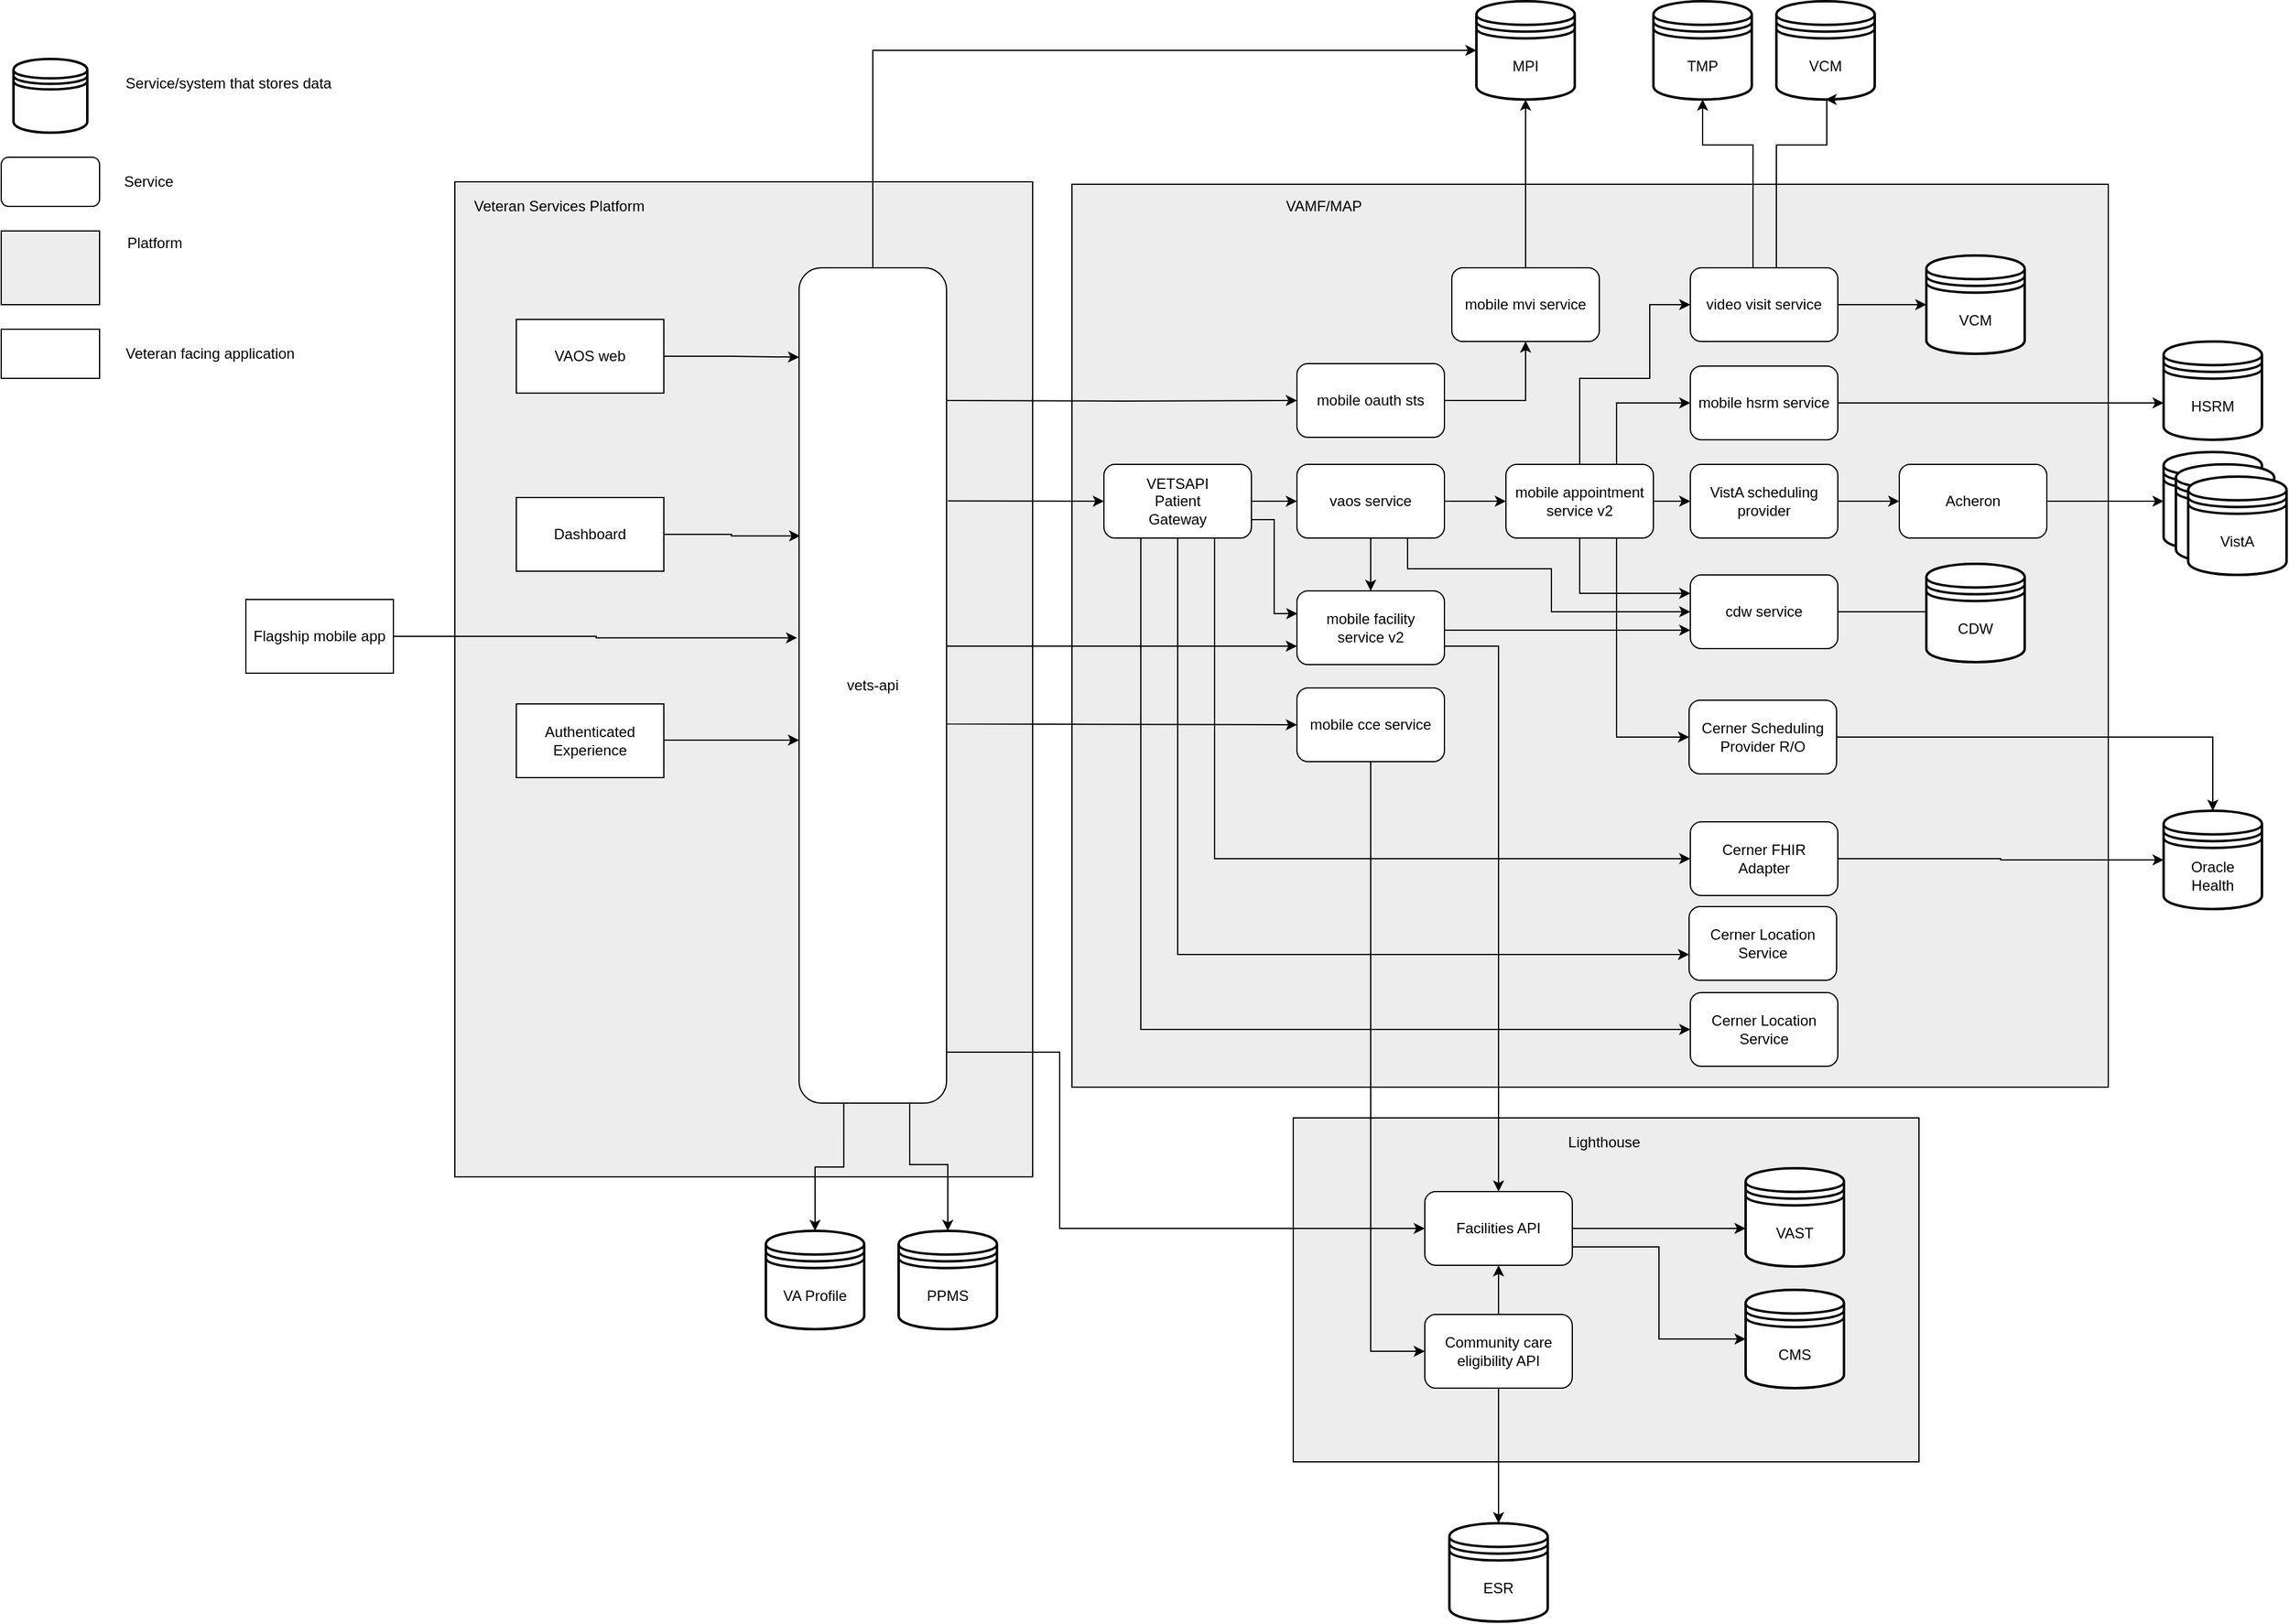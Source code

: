 <mxfile version="24.4.8" type="github">
  <diagram id="J299OrNDrJW-YTR5PU5g" name="Page-1">
    <mxGraphModel dx="3032" dy="1906" grid="1" gridSize="10" guides="1" tooltips="1" connect="1" arrows="1" fold="1" page="1" pageScale="0.5" pageWidth="850" pageHeight="1100" math="0" shadow="0">
      <root>
        <mxCell id="0" />
        <mxCell id="1" parent="0" />
        <mxCell id="KmuFEiy8gwxwUrOHWcom-100" value="" style="rounded=0;whiteSpace=wrap;html=1;fillColor=#EDEDED;" parent="1" vertex="1">
          <mxGeometry x="750" y="557" width="509" height="280" as="geometry" />
        </mxCell>
        <mxCell id="KmuFEiy8gwxwUrOHWcom-98" value="" style="rounded=0;whiteSpace=wrap;html=1;fillColor=#EDEDED;" parent="1" vertex="1">
          <mxGeometry x="570" y="-203" width="843" height="735" as="geometry" />
        </mxCell>
        <mxCell id="KmuFEiy8gwxwUrOHWcom-96" value="" style="rounded=0;whiteSpace=wrap;html=1;fillColor=#EDEDED;" parent="1" vertex="1">
          <mxGeometry x="68" y="-205" width="470" height="810" as="geometry" />
        </mxCell>
        <mxCell id="KmuFEiy8gwxwUrOHWcom-123" style="edgeStyle=orthogonalEdgeStyle;rounded=0;orthogonalLoop=1;jettySize=auto;html=1;entryX=0;entryY=0.107;entryDx=0;entryDy=0;entryPerimeter=0;" parent="1" source="KmuFEiy8gwxwUrOHWcom-1" target="KmuFEiy8gwxwUrOHWcom-4" edge="1">
          <mxGeometry relative="1" as="geometry" />
        </mxCell>
        <mxCell id="KmuFEiy8gwxwUrOHWcom-1" value="VAOS web" style="rounded=0;whiteSpace=wrap;html=1;" parent="1" vertex="1">
          <mxGeometry x="118" y="-93" width="120" height="60" as="geometry" />
        </mxCell>
        <mxCell id="KmuFEiy8gwxwUrOHWcom-121" style="edgeStyle=orthogonalEdgeStyle;rounded=0;orthogonalLoop=1;jettySize=auto;html=1;entryX=0.008;entryY=0.321;entryDx=0;entryDy=0;entryPerimeter=0;" parent="1" source="KmuFEiy8gwxwUrOHWcom-2" target="KmuFEiy8gwxwUrOHWcom-4" edge="1">
          <mxGeometry relative="1" as="geometry" />
        </mxCell>
        <mxCell id="KmuFEiy8gwxwUrOHWcom-2" value="Dashboard" style="rounded=0;whiteSpace=wrap;html=1;" parent="1" vertex="1">
          <mxGeometry x="118" y="52" width="120" height="60" as="geometry" />
        </mxCell>
        <mxCell id="KmuFEiy8gwxwUrOHWcom-89" style="edgeStyle=orthogonalEdgeStyle;rounded=0;orthogonalLoop=1;jettySize=auto;html=1;entryX=-0.013;entryY=0.443;entryDx=0;entryDy=0;entryPerimeter=0;" parent="1" source="KmuFEiy8gwxwUrOHWcom-3" target="KmuFEiy8gwxwUrOHWcom-4" edge="1">
          <mxGeometry relative="1" as="geometry">
            <mxPoint x="348" y="116" as="targetPoint" />
          </mxGeometry>
        </mxCell>
        <mxCell id="KmuFEiy8gwxwUrOHWcom-3" value="Flagship mobile app" style="rounded=0;whiteSpace=wrap;html=1;" parent="1" vertex="1">
          <mxGeometry x="-102" y="135" width="120" height="60" as="geometry" />
        </mxCell>
        <mxCell id="KmuFEiy8gwxwUrOHWcom-90" style="edgeStyle=orthogonalEdgeStyle;rounded=0;orthogonalLoop=1;jettySize=auto;html=1;entryX=0;entryY=0.75;entryDx=0;entryDy=0;exitX=0.994;exitY=0.453;exitDx=0;exitDy=0;exitPerimeter=0;" parent="1" source="KmuFEiy8gwxwUrOHWcom-4" target="KmuFEiy8gwxwUrOHWcom-22" edge="1">
          <mxGeometry relative="1" as="geometry">
            <Array as="points">
              <mxPoint x="480" y="173" />
              <mxPoint x="480" y="173" />
            </Array>
            <mxPoint x="470" y="180" as="sourcePoint" />
          </mxGeometry>
        </mxCell>
        <mxCell id="KmuFEiy8gwxwUrOHWcom-91" style="edgeStyle=orthogonalEdgeStyle;rounded=0;orthogonalLoop=1;jettySize=auto;html=1;entryX=0;entryY=0.5;entryDx=0;entryDy=0;exitX=1;exitY=0.5;exitDx=0;exitDy=0;" parent="1" source="r6deMkh1V9EVogIIxijR-24" target="KmuFEiy8gwxwUrOHWcom-60" edge="1">
          <mxGeometry relative="1" as="geometry">
            <Array as="points">
              <mxPoint x="689" y="55" />
              <mxPoint x="689" y="55" />
            </Array>
            <mxPoint x="689" y="-25" as="sourcePoint" />
          </mxGeometry>
        </mxCell>
        <mxCell id="KmuFEiy8gwxwUrOHWcom-93" style="edgeStyle=orthogonalEdgeStyle;rounded=0;orthogonalLoop=1;jettySize=auto;html=1;entryX=0;entryY=0.5;entryDx=0;entryDy=0;exitX=1;exitY=0.546;exitDx=0;exitDy=0;exitPerimeter=0;" parent="1" source="KmuFEiy8gwxwUrOHWcom-4" target="KmuFEiy8gwxwUrOHWcom-26" edge="1">
          <mxGeometry relative="1" as="geometry">
            <Array as="points">
              <mxPoint x="467" y="236" />
            </Array>
            <mxPoint x="468" y="307.0" as="sourcePoint" />
            <mxPoint x="753.0" y="301" as="targetPoint" />
          </mxGeometry>
        </mxCell>
        <mxCell id="KmuFEiy8gwxwUrOHWcom-94" style="edgeStyle=orthogonalEdgeStyle;rounded=0;orthogonalLoop=1;jettySize=auto;html=1;entryX=0;entryY=0.5;entryDx=0;entryDy=0;exitX=0.987;exitY=0.939;exitDx=0;exitDy=0;exitPerimeter=0;" parent="1" source="KmuFEiy8gwxwUrOHWcom-4" target="KmuFEiy8gwxwUrOHWcom-18" edge="1">
          <mxGeometry relative="1" as="geometry">
            <Array as="points">
              <mxPoint x="560" y="503" />
              <mxPoint x="560" y="647" />
            </Array>
          </mxGeometry>
        </mxCell>
        <mxCell id="KmuFEiy8gwxwUrOHWcom-108" style="edgeStyle=orthogonalEdgeStyle;rounded=0;orthogonalLoop=1;jettySize=auto;html=1;entryX=0;entryY=0.5;entryDx=0;entryDy=0;" parent="1" source="KmuFEiy8gwxwUrOHWcom-4" target="KmuFEiy8gwxwUrOHWcom-109" edge="1">
          <mxGeometry relative="1" as="geometry">
            <mxPoint x="608" y="-405" as="targetPoint" />
            <Array as="points">
              <mxPoint x="408" y="-312" />
            </Array>
          </mxGeometry>
        </mxCell>
        <mxCell id="KmuFEiy8gwxwUrOHWcom-116" style="edgeStyle=orthogonalEdgeStyle;rounded=0;orthogonalLoop=1;jettySize=auto;html=1;entryX=0;entryY=0.5;entryDx=0;entryDy=0;" parent="1" target="KmuFEiy8gwxwUrOHWcom-115" edge="1">
          <mxGeometry relative="1" as="geometry">
            <Array as="points" />
            <mxPoint x="468" y="-27.0" as="sourcePoint" />
            <mxPoint x="753" y="-29" as="targetPoint" />
          </mxGeometry>
        </mxCell>
        <mxCell id="KmuFEiy8gwxwUrOHWcom-119" style="edgeStyle=orthogonalEdgeStyle;rounded=0;orthogonalLoop=1;jettySize=auto;html=1;entryX=0.5;entryY=0;entryDx=0;entryDy=0;exitX=0.303;exitY=1;exitDx=0;exitDy=0;exitPerimeter=0;" parent="1" source="KmuFEiy8gwxwUrOHWcom-4" target="KmuFEiy8gwxwUrOHWcom-38" edge="1">
          <mxGeometry relative="1" as="geometry" />
        </mxCell>
        <mxCell id="KmuFEiy8gwxwUrOHWcom-120" style="edgeStyle=orthogonalEdgeStyle;rounded=0;orthogonalLoop=1;jettySize=auto;html=1;entryX=0.5;entryY=0;entryDx=0;entryDy=0;exitX=0.75;exitY=1;exitDx=0;exitDy=0;" parent="1" source="KmuFEiy8gwxwUrOHWcom-4" target="KmuFEiy8gwxwUrOHWcom-13" edge="1">
          <mxGeometry relative="1" as="geometry">
            <Array as="points">
              <mxPoint x="438" y="595" />
              <mxPoint x="469" y="595" />
            </Array>
          </mxGeometry>
        </mxCell>
        <mxCell id="KmuFEiy8gwxwUrOHWcom-4" value="vets-api" style="rounded=1;whiteSpace=wrap;html=1;" parent="1" vertex="1">
          <mxGeometry x="348" y="-135" width="120" height="680" as="geometry" />
        </mxCell>
        <mxCell id="KmuFEiy8gwxwUrOHWcom-13" value="PPMS" style="strokeWidth=2;html=1;shape=datastore;whiteSpace=wrap;" parent="1" vertex="1">
          <mxGeometry x="429" y="649" width="80" height="80" as="geometry" />
        </mxCell>
        <mxCell id="r6deMkh1V9EVogIIxijR-12" style="edgeStyle=orthogonalEdgeStyle;rounded=0;orthogonalLoop=1;jettySize=auto;html=1;exitX=1;exitY=0.75;exitDx=0;exitDy=0;entryX=0;entryY=0.5;entryDx=0;entryDy=0;" edge="1" parent="1" source="KmuFEiy8gwxwUrOHWcom-18" target="r6deMkh1V9EVogIIxijR-4">
          <mxGeometry relative="1" as="geometry" />
        </mxCell>
        <mxCell id="KmuFEiy8gwxwUrOHWcom-18" value="Facilities API" style="rounded=1;whiteSpace=wrap;html=1;" parent="1" vertex="1">
          <mxGeometry x="857" y="617" width="120" height="60" as="geometry" />
        </mxCell>
        <mxCell id="KmuFEiy8gwxwUrOHWcom-102" style="edgeStyle=orthogonalEdgeStyle;rounded=0;orthogonalLoop=1;jettySize=auto;html=1;entryX=0.5;entryY=1;entryDx=0;entryDy=0;" parent="1" source="KmuFEiy8gwxwUrOHWcom-19" target="KmuFEiy8gwxwUrOHWcom-18" edge="1">
          <mxGeometry relative="1" as="geometry" />
        </mxCell>
        <mxCell id="KmuFEiy8gwxwUrOHWcom-118" style="edgeStyle=orthogonalEdgeStyle;rounded=0;orthogonalLoop=1;jettySize=auto;html=1;entryX=0.5;entryY=0;entryDx=0;entryDy=0;exitX=0.5;exitY=1;exitDx=0;exitDy=0;" parent="1" source="KmuFEiy8gwxwUrOHWcom-19" target="KmuFEiy8gwxwUrOHWcom-40" edge="1">
          <mxGeometry relative="1" as="geometry">
            <Array as="points">
              <mxPoint x="917" y="877" />
              <mxPoint x="917" y="877" />
            </Array>
          </mxGeometry>
        </mxCell>
        <mxCell id="KmuFEiy8gwxwUrOHWcom-19" value="Community care eligibility API" style="rounded=1;whiteSpace=wrap;html=1;" parent="1" vertex="1">
          <mxGeometry x="857" y="717" width="120" height="60" as="geometry" />
        </mxCell>
        <mxCell id="KmuFEiy8gwxwUrOHWcom-144" style="edgeStyle=orthogonalEdgeStyle;rounded=0;orthogonalLoop=1;jettySize=auto;html=1;entryX=0;entryY=0.75;entryDx=0;entryDy=0;exitX=1;exitY=0.5;exitDx=0;exitDy=0;" parent="1" source="KmuFEiy8gwxwUrOHWcom-22" target="KmuFEiy8gwxwUrOHWcom-24" edge="1">
          <mxGeometry relative="1" as="geometry">
            <Array as="points">
              <mxPoint x="873" y="160" />
              <mxPoint x="1073" y="160" />
            </Array>
            <mxPoint x="1060" y="170" as="targetPoint" />
          </mxGeometry>
        </mxCell>
        <mxCell id="KmuFEiy8gwxwUrOHWcom-22" value="mobile facility&lt;div&gt;service v2&lt;/div&gt;" style="rounded=1;whiteSpace=wrap;html=1;" parent="1" vertex="1">
          <mxGeometry x="753" y="128" width="120" height="60" as="geometry" />
        </mxCell>
        <mxCell id="KmuFEiy8gwxwUrOHWcom-85" style="edgeStyle=orthogonalEdgeStyle;rounded=0;orthogonalLoop=1;jettySize=auto;html=1;entryX=0;entryY=0.5;entryDx=0;entryDy=0;exitX=1;exitY=0.5;exitDx=0;exitDy=0;" parent="1" source="KmuFEiy8gwxwUrOHWcom-24" target="KmuFEiy8gwxwUrOHWcom-25" edge="1">
          <mxGeometry relative="1" as="geometry">
            <Array as="points">
              <mxPoint x="1313" y="145" />
            </Array>
          </mxGeometry>
        </mxCell>
        <mxCell id="KmuFEiy8gwxwUrOHWcom-24" value="cdw service" style="rounded=1;whiteSpace=wrap;html=1;" parent="1" vertex="1">
          <mxGeometry x="1073" y="115" width="120" height="60" as="geometry" />
        </mxCell>
        <mxCell id="KmuFEiy8gwxwUrOHWcom-25" value="CDW" style="strokeWidth=2;html=1;shape=datastore;whiteSpace=wrap;" parent="1" vertex="1">
          <mxGeometry x="1265" y="106" width="80" height="80" as="geometry" />
        </mxCell>
        <mxCell id="KmuFEiy8gwxwUrOHWcom-71" style="edgeStyle=orthogonalEdgeStyle;rounded=0;orthogonalLoop=1;jettySize=auto;html=1;entryX=0;entryY=0.5;entryDx=0;entryDy=0;exitX=0.5;exitY=1;exitDx=0;exitDy=0;" parent="1" source="KmuFEiy8gwxwUrOHWcom-26" target="KmuFEiy8gwxwUrOHWcom-19" edge="1">
          <mxGeometry relative="1" as="geometry">
            <Array as="points">
              <mxPoint x="813" y="747" />
            </Array>
            <mxPoint x="759" y="325" as="sourcePoint" />
          </mxGeometry>
        </mxCell>
        <mxCell id="KmuFEiy8gwxwUrOHWcom-26" value="mobile cce service" style="rounded=1;whiteSpace=wrap;html=1;" parent="1" vertex="1">
          <mxGeometry x="753" y="207" width="120" height="60" as="geometry" />
        </mxCell>
        <mxCell id="KmuFEiy8gwxwUrOHWcom-148" style="edgeStyle=orthogonalEdgeStyle;rounded=0;orthogonalLoop=1;jettySize=auto;html=1;entryX=0;entryY=0.25;entryDx=0;entryDy=0;exitX=0.5;exitY=1;exitDx=0;exitDy=0;" parent="1" source="KmuFEiy8gwxwUrOHWcom-29" target="KmuFEiy8gwxwUrOHWcom-24" edge="1">
          <mxGeometry relative="1" as="geometry">
            <Array as="points">
              <mxPoint x="983" y="130" />
            </Array>
            <mxPoint x="993" y="91" as="sourcePoint" />
            <mxPoint x="1073" y="149" as="targetPoint" />
          </mxGeometry>
        </mxCell>
        <mxCell id="KmuFEiy8gwxwUrOHWcom-150" style="edgeStyle=orthogonalEdgeStyle;rounded=0;orthogonalLoop=1;jettySize=auto;html=1;entryX=0;entryY=0.5;entryDx=0;entryDy=0;exitX=0.5;exitY=0;exitDx=0;exitDy=0;" parent="1" source="KmuFEiy8gwxwUrOHWcom-29" target="KmuFEiy8gwxwUrOHWcom-34" edge="1">
          <mxGeometry relative="1" as="geometry">
            <Array as="points">
              <mxPoint x="983" y="-45" />
              <mxPoint x="1040" y="-45" />
              <mxPoint x="1040" y="-105" />
            </Array>
          </mxGeometry>
        </mxCell>
        <mxCell id="KmuFEiy8gwxwUrOHWcom-152" style="edgeStyle=orthogonalEdgeStyle;rounded=0;orthogonalLoop=1;jettySize=auto;html=1;exitX=0.75;exitY=0;exitDx=0;exitDy=0;entryX=0;entryY=0.5;entryDx=0;entryDy=0;" parent="1" source="KmuFEiy8gwxwUrOHWcom-29" target="KmuFEiy8gwxwUrOHWcom-136" edge="1">
          <mxGeometry relative="1" as="geometry" />
        </mxCell>
        <mxCell id="KmuFEiy8gwxwUrOHWcom-153" style="edgeStyle=orthogonalEdgeStyle;rounded=0;orthogonalLoop=1;jettySize=auto;html=1;exitX=1;exitY=0.5;exitDx=0;exitDy=0;entryX=0;entryY=0.5;entryDx=0;entryDy=0;" parent="1" source="KmuFEiy8gwxwUrOHWcom-29" target="KmuFEiy8gwxwUrOHWcom-35" edge="1">
          <mxGeometry relative="1" as="geometry" />
        </mxCell>
        <mxCell id="r6deMkh1V9EVogIIxijR-19" style="edgeStyle=orthogonalEdgeStyle;rounded=0;orthogonalLoop=1;jettySize=auto;html=1;exitX=0.75;exitY=1;exitDx=0;exitDy=0;entryX=0;entryY=0.5;entryDx=0;entryDy=0;" edge="1" parent="1" source="KmuFEiy8gwxwUrOHWcom-29" target="r6deMkh1V9EVogIIxijR-17">
          <mxGeometry relative="1" as="geometry" />
        </mxCell>
        <mxCell id="KmuFEiy8gwxwUrOHWcom-29" value="mobile appointment service v2" style="rounded=1;whiteSpace=wrap;html=1;" parent="1" vertex="1">
          <mxGeometry x="923" y="25" width="120" height="60" as="geometry" />
        </mxCell>
        <mxCell id="KmuFEiy8gwxwUrOHWcom-32" value="VistA" style="strokeWidth=2;html=1;shape=datastore;whiteSpace=wrap;" parent="1" vertex="1">
          <mxGeometry x="1458" y="15" width="80" height="80" as="geometry" />
        </mxCell>
        <mxCell id="KmuFEiy8gwxwUrOHWcom-33" value="TMP" style="strokeWidth=2;html=1;shape=datastore;whiteSpace=wrap;" parent="1" vertex="1">
          <mxGeometry x="1043" y="-352" width="80" height="80" as="geometry" />
        </mxCell>
        <mxCell id="KmuFEiy8gwxwUrOHWcom-77" style="edgeStyle=orthogonalEdgeStyle;rounded=0;orthogonalLoop=1;jettySize=auto;html=1;entryX=0;entryY=0.5;entryDx=0;entryDy=0;" parent="1" source="KmuFEiy8gwxwUrOHWcom-34" target="KmuFEiy8gwxwUrOHWcom-37" edge="1">
          <mxGeometry relative="1" as="geometry" />
        </mxCell>
        <mxCell id="KmuFEiy8gwxwUrOHWcom-103" style="edgeStyle=orthogonalEdgeStyle;rounded=0;orthogonalLoop=1;jettySize=auto;html=1;entryX=0.5;entryY=1;entryDx=0;entryDy=0;exitX=0.425;exitY=0;exitDx=0;exitDy=0;exitPerimeter=0;" parent="1" source="KmuFEiy8gwxwUrOHWcom-34" target="KmuFEiy8gwxwUrOHWcom-33" edge="1">
          <mxGeometry relative="1" as="geometry">
            <Array as="points">
              <mxPoint x="1124" y="-235" />
              <mxPoint x="1083" y="-235" />
            </Array>
          </mxGeometry>
        </mxCell>
        <mxCell id="KmuFEiy8gwxwUrOHWcom-34" value="video visit service" style="rounded=1;whiteSpace=wrap;html=1;" parent="1" vertex="1">
          <mxGeometry x="1073" y="-135" width="120" height="60" as="geometry" />
        </mxCell>
        <mxCell id="KmuFEiy8gwxwUrOHWcom-74" style="edgeStyle=orthogonalEdgeStyle;rounded=0;orthogonalLoop=1;jettySize=auto;html=1;entryX=0;entryY=0.5;entryDx=0;entryDy=0;" parent="1" source="KmuFEiy8gwxwUrOHWcom-35" target="KmuFEiy8gwxwUrOHWcom-36" edge="1">
          <mxGeometry relative="1" as="geometry" />
        </mxCell>
        <mxCell id="KmuFEiy8gwxwUrOHWcom-35" value="VistA scheduling provider" style="rounded=1;whiteSpace=wrap;html=1;" parent="1" vertex="1">
          <mxGeometry x="1073" y="25" width="120" height="60" as="geometry" />
        </mxCell>
        <mxCell id="KmuFEiy8gwxwUrOHWcom-64" style="edgeStyle=orthogonalEdgeStyle;rounded=0;orthogonalLoop=1;jettySize=auto;html=1;entryX=0;entryY=0.5;entryDx=0;entryDy=0;" parent="1" source="KmuFEiy8gwxwUrOHWcom-36" target="KmuFEiy8gwxwUrOHWcom-32" edge="1">
          <mxGeometry relative="1" as="geometry" />
        </mxCell>
        <mxCell id="KmuFEiy8gwxwUrOHWcom-36" value="Acheron" style="rounded=1;whiteSpace=wrap;html=1;" parent="1" vertex="1">
          <mxGeometry x="1243" y="25" width="120" height="60" as="geometry" />
        </mxCell>
        <mxCell id="KmuFEiy8gwxwUrOHWcom-37" value="VCM" style="strokeWidth=2;html=1;shape=datastore;whiteSpace=wrap;" parent="1" vertex="1">
          <mxGeometry x="1265" y="-145" width="80" height="80" as="geometry" />
        </mxCell>
        <mxCell id="KmuFEiy8gwxwUrOHWcom-38" value="VA Profile" style="strokeWidth=2;html=1;shape=datastore;whiteSpace=wrap;" parent="1" vertex="1">
          <mxGeometry x="321" y="649" width="80" height="80" as="geometry" />
        </mxCell>
        <mxCell id="KmuFEiy8gwxwUrOHWcom-40" value="ESR" style="strokeWidth=2;html=1;shape=datastore;whiteSpace=wrap;" parent="1" vertex="1">
          <mxGeometry x="877" y="887" width="80" height="80" as="geometry" />
        </mxCell>
        <mxCell id="KmuFEiy8gwxwUrOHWcom-57" value="VistA" style="strokeWidth=2;html=1;shape=datastore;whiteSpace=wrap;" parent="1" vertex="1">
          <mxGeometry x="1468" y="25" width="80" height="80" as="geometry" />
        </mxCell>
        <mxCell id="KmuFEiy8gwxwUrOHWcom-58" value="VistA" style="strokeWidth=2;html=1;shape=datastore;whiteSpace=wrap;" parent="1" vertex="1">
          <mxGeometry x="1478" y="35" width="80" height="80" as="geometry" />
        </mxCell>
        <mxCell id="KmuFEiy8gwxwUrOHWcom-68" style="edgeStyle=orthogonalEdgeStyle;rounded=0;orthogonalLoop=1;jettySize=auto;html=1;entryX=0.5;entryY=0;entryDx=0;entryDy=0;" parent="1" source="KmuFEiy8gwxwUrOHWcom-60" target="KmuFEiy8gwxwUrOHWcom-22" edge="1">
          <mxGeometry relative="1" as="geometry" />
        </mxCell>
        <mxCell id="KmuFEiy8gwxwUrOHWcom-135" style="edgeStyle=orthogonalEdgeStyle;rounded=0;orthogonalLoop=1;jettySize=auto;html=1;exitX=1;exitY=0.5;exitDx=0;exitDy=0;" parent="1" source="KmuFEiy8gwxwUrOHWcom-60" target="KmuFEiy8gwxwUrOHWcom-29" edge="1">
          <mxGeometry relative="1" as="geometry" />
        </mxCell>
        <mxCell id="KmuFEiy8gwxwUrOHWcom-154" style="edgeStyle=orthogonalEdgeStyle;rounded=0;orthogonalLoop=1;jettySize=auto;html=1;exitX=0.75;exitY=1;exitDx=0;exitDy=0;entryX=0;entryY=0.5;entryDx=0;entryDy=0;" parent="1" source="KmuFEiy8gwxwUrOHWcom-60" target="KmuFEiy8gwxwUrOHWcom-24" edge="1">
          <mxGeometry relative="1" as="geometry">
            <Array as="points">
              <mxPoint x="843" y="110" />
              <mxPoint x="960" y="110" />
              <mxPoint x="960" y="145" />
            </Array>
          </mxGeometry>
        </mxCell>
        <mxCell id="KmuFEiy8gwxwUrOHWcom-60" value="vaos service" style="rounded=1;whiteSpace=wrap;html=1;" parent="1" vertex="1">
          <mxGeometry x="753" y="25" width="120" height="60" as="geometry" />
        </mxCell>
        <mxCell id="KmuFEiy8gwxwUrOHWcom-97" value="Veteran Services Platform" style="text;html=1;strokeColor=none;fillColor=none;align=center;verticalAlign=middle;whiteSpace=wrap;rounded=0;" parent="1" vertex="1">
          <mxGeometry x="78" y="-195" width="150" height="20" as="geometry" />
        </mxCell>
        <mxCell id="KmuFEiy8gwxwUrOHWcom-99" value="VAMF/MAP" style="text;html=1;strokeColor=none;fillColor=none;align=center;verticalAlign=middle;whiteSpace=wrap;rounded=0;" parent="1" vertex="1">
          <mxGeometry x="721" y="-195" width="108" height="20" as="geometry" />
        </mxCell>
        <mxCell id="KmuFEiy8gwxwUrOHWcom-101" value="Lighthouse" style="text;html=1;strokeColor=none;fillColor=none;align=center;verticalAlign=middle;whiteSpace=wrap;rounded=0;" parent="1" vertex="1">
          <mxGeometry x="928" y="567" width="150" height="20" as="geometry" />
        </mxCell>
        <mxCell id="KmuFEiy8gwxwUrOHWcom-110" style="edgeStyle=orthogonalEdgeStyle;rounded=0;orthogonalLoop=1;jettySize=auto;html=1;entryX=0.5;entryY=1;entryDx=0;entryDy=0;" parent="1" source="KmuFEiy8gwxwUrOHWcom-107" target="KmuFEiy8gwxwUrOHWcom-109" edge="1">
          <mxGeometry relative="1" as="geometry" />
        </mxCell>
        <mxCell id="KmuFEiy8gwxwUrOHWcom-107" value="mobile mvi service" style="rounded=1;whiteSpace=wrap;html=1;" parent="1" vertex="1">
          <mxGeometry x="879" y="-135" width="120" height="60" as="geometry" />
        </mxCell>
        <mxCell id="KmuFEiy8gwxwUrOHWcom-109" value="MPI" style="strokeWidth=2;html=1;shape=datastore;whiteSpace=wrap;" parent="1" vertex="1">
          <mxGeometry x="899" y="-352" width="80" height="80" as="geometry" />
        </mxCell>
        <mxCell id="KmuFEiy8gwxwUrOHWcom-147" style="edgeStyle=orthogonalEdgeStyle;rounded=0;orthogonalLoop=1;jettySize=auto;html=1;entryX=0.5;entryY=1;entryDx=0;entryDy=0;" parent="1" source="KmuFEiy8gwxwUrOHWcom-115" target="KmuFEiy8gwxwUrOHWcom-107" edge="1">
          <mxGeometry relative="1" as="geometry" />
        </mxCell>
        <mxCell id="KmuFEiy8gwxwUrOHWcom-115" value="mobile oauth sts" style="rounded=1;whiteSpace=wrap;html=1;" parent="1" vertex="1">
          <mxGeometry x="753" y="-57" width="120" height="60" as="geometry" />
        </mxCell>
        <mxCell id="KmuFEiy8gwxwUrOHWcom-125" value="" style="strokeWidth=2;html=1;shape=datastore;whiteSpace=wrap;" parent="1" vertex="1">
          <mxGeometry x="-291" y="-305" width="60" height="60" as="geometry" />
        </mxCell>
        <mxCell id="KmuFEiy8gwxwUrOHWcom-126" value="Service/system that stores data" style="text;html=1;strokeColor=none;fillColor=none;align=center;verticalAlign=middle;whiteSpace=wrap;rounded=0;" parent="1" vertex="1">
          <mxGeometry x="-211" y="-295" width="190" height="20" as="geometry" />
        </mxCell>
        <mxCell id="KmuFEiy8gwxwUrOHWcom-127" value="" style="rounded=1;whiteSpace=wrap;html=1;" parent="1" vertex="1">
          <mxGeometry x="-301" y="-225" width="80" height="40" as="geometry" />
        </mxCell>
        <mxCell id="KmuFEiy8gwxwUrOHWcom-128" value="Service" style="text;html=1;strokeColor=none;fillColor=none;align=center;verticalAlign=middle;whiteSpace=wrap;rounded=0;" parent="1" vertex="1">
          <mxGeometry x="-211" y="-215" width="60" height="20" as="geometry" />
        </mxCell>
        <mxCell id="KmuFEiy8gwxwUrOHWcom-129" value="" style="rounded=0;whiteSpace=wrap;html=1;fillColor=#EDEDED;" parent="1" vertex="1">
          <mxGeometry x="-301" y="-165" width="80" height="60" as="geometry" />
        </mxCell>
        <mxCell id="KmuFEiy8gwxwUrOHWcom-130" value="Platform" style="text;html=1;strokeColor=none;fillColor=none;align=center;verticalAlign=middle;whiteSpace=wrap;rounded=0;" parent="1" vertex="1">
          <mxGeometry x="-201" y="-165" width="50" height="20" as="geometry" />
        </mxCell>
        <mxCell id="KmuFEiy8gwxwUrOHWcom-131" value="" style="rounded=0;whiteSpace=wrap;html=1;" parent="1" vertex="1">
          <mxGeometry x="-301" y="-85" width="80" height="40" as="geometry" />
        </mxCell>
        <mxCell id="KmuFEiy8gwxwUrOHWcom-132" value="Veteran facing application" style="text;html=1;strokeColor=none;fillColor=none;align=center;verticalAlign=middle;whiteSpace=wrap;rounded=0;" parent="1" vertex="1">
          <mxGeometry x="-211" y="-75" width="160" height="20" as="geometry" />
        </mxCell>
        <mxCell id="KmuFEiy8gwxwUrOHWcom-140" style="edgeStyle=orthogonalEdgeStyle;rounded=0;orthogonalLoop=1;jettySize=auto;html=1;entryX=0;entryY=0.625;entryDx=0;entryDy=0;entryPerimeter=0;" parent="1" source="KmuFEiy8gwxwUrOHWcom-136" target="KmuFEiy8gwxwUrOHWcom-137" edge="1">
          <mxGeometry relative="1" as="geometry" />
        </mxCell>
        <mxCell id="KmuFEiy8gwxwUrOHWcom-136" value="mobile hsrm service" style="rounded=1;whiteSpace=wrap;html=1;" parent="1" vertex="1">
          <mxGeometry x="1073" y="-55" width="120" height="60" as="geometry" />
        </mxCell>
        <mxCell id="KmuFEiy8gwxwUrOHWcom-137" value="HSRM" style="strokeWidth=2;html=1;shape=datastore;whiteSpace=wrap;" parent="1" vertex="1">
          <mxGeometry x="1458" y="-75" width="80" height="80" as="geometry" />
        </mxCell>
        <mxCell id="r6deMkh1V9EVogIIxijR-1" value="Authenticated Experience" style="rounded=0;whiteSpace=wrap;html=1;" vertex="1" parent="1">
          <mxGeometry x="118" y="220" width="120" height="60" as="geometry" />
        </mxCell>
        <mxCell id="r6deMkh1V9EVogIIxijR-2" style="edgeStyle=orthogonalEdgeStyle;rounded=0;orthogonalLoop=1;jettySize=auto;html=1;entryX=0;entryY=0.107;entryDx=0;entryDy=0;entryPerimeter=0;" edge="1" parent="1">
          <mxGeometry relative="1" as="geometry">
            <mxPoint x="238" y="249.5" as="sourcePoint" />
            <mxPoint x="348" y="249.5" as="targetPoint" />
          </mxGeometry>
        </mxCell>
        <mxCell id="r6deMkh1V9EVogIIxijR-3" value="VAST" style="strokeWidth=2;html=1;shape=datastore;whiteSpace=wrap;" vertex="1" parent="1">
          <mxGeometry x="1118" y="598" width="80" height="80" as="geometry" />
        </mxCell>
        <mxCell id="r6deMkh1V9EVogIIxijR-4" value="CMS" style="strokeWidth=2;html=1;shape=datastore;whiteSpace=wrap;" vertex="1" parent="1">
          <mxGeometry x="1118" y="697" width="80" height="80" as="geometry" />
        </mxCell>
        <mxCell id="r6deMkh1V9EVogIIxijR-10" style="edgeStyle=orthogonalEdgeStyle;rounded=0;orthogonalLoop=1;jettySize=auto;html=1;exitX=1;exitY=0.5;exitDx=0;exitDy=0;entryX=0;entryY=0.613;entryDx=0;entryDy=0;entryPerimeter=0;" edge="1" parent="1" source="KmuFEiy8gwxwUrOHWcom-18" target="r6deMkh1V9EVogIIxijR-3">
          <mxGeometry relative="1" as="geometry">
            <Array as="points">
              <mxPoint x="988" y="647" />
              <mxPoint x="988" y="647" />
            </Array>
          </mxGeometry>
        </mxCell>
        <mxCell id="r6deMkh1V9EVogIIxijR-16" value="Oracle&lt;div&gt;Health&lt;/div&gt;" style="strokeWidth=2;html=1;shape=datastore;whiteSpace=wrap;" vertex="1" parent="1">
          <mxGeometry x="1458" y="307" width="80" height="80" as="geometry" />
        </mxCell>
        <mxCell id="r6deMkh1V9EVogIIxijR-21" style="edgeStyle=orthogonalEdgeStyle;rounded=0;orthogonalLoop=1;jettySize=auto;html=1;exitX=1;exitY=0.5;exitDx=0;exitDy=0;entryX=0.5;entryY=0;entryDx=0;entryDy=0;" edge="1" parent="1" source="r6deMkh1V9EVogIIxijR-17" target="r6deMkh1V9EVogIIxijR-16">
          <mxGeometry relative="1" as="geometry" />
        </mxCell>
        <mxCell id="r6deMkh1V9EVogIIxijR-17" value="Cerner Scheduling Provider R/O" style="rounded=1;whiteSpace=wrap;html=1;" vertex="1" parent="1">
          <mxGeometry x="1072" y="217" width="120" height="60" as="geometry" />
        </mxCell>
        <mxCell id="r6deMkh1V9EVogIIxijR-22" value="VCM" style="strokeWidth=2;html=1;shape=datastore;whiteSpace=wrap;" vertex="1" parent="1">
          <mxGeometry x="1143" y="-352" width="80" height="80" as="geometry" />
        </mxCell>
        <mxCell id="r6deMkh1V9EVogIIxijR-23" style="edgeStyle=orthogonalEdgeStyle;rounded=0;orthogonalLoop=1;jettySize=auto;html=1;entryX=0.5;entryY=1;entryDx=0;entryDy=0;" edge="1" parent="1" target="r6deMkh1V9EVogIIxijR-22">
          <mxGeometry relative="1" as="geometry">
            <Array as="points">
              <mxPoint x="1143" y="-135" />
              <mxPoint x="1143" y="-235" />
              <mxPoint x="1184" y="-235" />
              <mxPoint x="1184" y="-272" />
            </Array>
            <mxPoint x="1143" y="-135" as="sourcePoint" />
            <mxPoint x="1093" y="-262" as="targetPoint" />
          </mxGeometry>
        </mxCell>
        <mxCell id="r6deMkh1V9EVogIIxijR-24" value="VETSAPI&lt;div&gt;Patient&lt;/div&gt;&lt;div&gt;Gateway&lt;/div&gt;" style="rounded=1;whiteSpace=wrap;html=1;" vertex="1" parent="1">
          <mxGeometry x="596" y="25" width="120" height="60" as="geometry" />
        </mxCell>
        <mxCell id="r6deMkh1V9EVogIIxijR-25" value="" style="endArrow=classic;html=1;rounded=0;exitX=1.008;exitY=0.279;exitDx=0;exitDy=0;exitPerimeter=0;entryX=0;entryY=0.5;entryDx=0;entryDy=0;" edge="1" parent="1" source="KmuFEiy8gwxwUrOHWcom-4" target="r6deMkh1V9EVogIIxijR-24">
          <mxGeometry width="50" height="50" relative="1" as="geometry">
            <mxPoint x="929" y="225" as="sourcePoint" />
            <mxPoint x="979" y="175" as="targetPoint" />
          </mxGeometry>
        </mxCell>
        <mxCell id="r6deMkh1V9EVogIIxijR-27" value="Cerner FHIR&lt;div&gt;Adapter&lt;/div&gt;" style="rounded=1;whiteSpace=wrap;html=1;" vertex="1" parent="1">
          <mxGeometry x="1073" y="316" width="120" height="60" as="geometry" />
        </mxCell>
        <mxCell id="r6deMkh1V9EVogIIxijR-29" value="" style="endArrow=classic;html=1;rounded=0;exitX=0.75;exitY=1;exitDx=0;exitDy=0;entryX=0;entryY=0.5;entryDx=0;entryDy=0;edgeStyle=orthogonalEdgeStyle;" edge="1" parent="1" source="r6deMkh1V9EVogIIxijR-24" target="r6deMkh1V9EVogIIxijR-27">
          <mxGeometry width="50" height="50" relative="1" as="geometry">
            <mxPoint x="883.0" y="432" as="sourcePoint" />
            <mxPoint x="979" y="175" as="targetPoint" />
          </mxGeometry>
        </mxCell>
        <mxCell id="r6deMkh1V9EVogIIxijR-30" value="" style="endArrow=classic;html=1;rounded=0;exitX=1;exitY=0.5;exitDx=0;exitDy=0;entryX=0;entryY=0.5;entryDx=0;entryDy=0;edgeStyle=orthogonalEdgeStyle;" edge="1" parent="1" source="r6deMkh1V9EVogIIxijR-27" target="r6deMkh1V9EVogIIxijR-16">
          <mxGeometry width="50" height="50" relative="1" as="geometry">
            <mxPoint x="893" y="442" as="sourcePoint" />
            <mxPoint x="1083" y="442" as="targetPoint" />
          </mxGeometry>
        </mxCell>
        <mxCell id="r6deMkh1V9EVogIIxijR-32" value="" style="endArrow=classic;html=1;rounded=0;entryX=0.5;entryY=0;entryDx=0;entryDy=0;exitX=1;exitY=0.75;exitDx=0;exitDy=0;edgeStyle=orthogonalEdgeStyle;" edge="1" parent="1" source="KmuFEiy8gwxwUrOHWcom-22" target="KmuFEiy8gwxwUrOHWcom-18">
          <mxGeometry width="50" height="50" relative="1" as="geometry">
            <mxPoint x="780" y="420" as="sourcePoint" />
            <mxPoint x="830" y="370" as="targetPoint" />
          </mxGeometry>
        </mxCell>
        <mxCell id="r6deMkh1V9EVogIIxijR-33" value="Cerner Location Service" style="rounded=1;whiteSpace=wrap;html=1;" vertex="1" parent="1">
          <mxGeometry x="1072" y="385" width="120" height="60" as="geometry" />
        </mxCell>
        <mxCell id="r6deMkh1V9EVogIIxijR-34" value="" style="endArrow=classic;html=1;rounded=0;exitX=1;exitY=0.75;exitDx=0;exitDy=0;entryX=0.003;entryY=0.309;entryDx=0;entryDy=0;entryPerimeter=0;edgeStyle=orthogonalEdgeStyle;" edge="1" parent="1" source="r6deMkh1V9EVogIIxijR-24" target="KmuFEiy8gwxwUrOHWcom-22">
          <mxGeometry width="50" height="50" relative="1" as="geometry">
            <mxPoint x="810" y="400" as="sourcePoint" />
            <mxPoint x="860" y="350" as="targetPoint" />
          </mxGeometry>
        </mxCell>
        <mxCell id="r6deMkh1V9EVogIIxijR-35" value="Cerner Location Service" style="rounded=1;whiteSpace=wrap;html=1;" vertex="1" parent="1">
          <mxGeometry x="1073" y="455" width="120" height="60" as="geometry" />
        </mxCell>
        <mxCell id="r6deMkh1V9EVogIIxijR-36" value="" style="endArrow=classic;html=1;rounded=0;exitX=0.5;exitY=1;exitDx=0;exitDy=0;edgeStyle=orthogonalEdgeStyle;" edge="1" parent="1" source="r6deMkh1V9EVogIIxijR-24" target="r6deMkh1V9EVogIIxijR-33">
          <mxGeometry width="50" height="50" relative="1" as="geometry">
            <mxPoint x="674.5" y="85" as="sourcePoint" />
            <mxPoint x="1070" y="424" as="targetPoint" />
            <Array as="points">
              <mxPoint x="656" y="424" />
            </Array>
          </mxGeometry>
        </mxCell>
        <mxCell id="r6deMkh1V9EVogIIxijR-37" value="" style="endArrow=classic;html=1;rounded=0;entryX=0;entryY=0.5;entryDx=0;entryDy=0;edgeStyle=orthogonalEdgeStyle;exitX=0.25;exitY=1;exitDx=0;exitDy=0;" edge="1" parent="1" source="r6deMkh1V9EVogIIxijR-24" target="r6deMkh1V9EVogIIxijR-35">
          <mxGeometry width="50" height="50" relative="1" as="geometry">
            <mxPoint x="652" y="98" as="sourcePoint" />
            <mxPoint x="1082" y="434" as="targetPoint" />
            <Array as="points" />
          </mxGeometry>
        </mxCell>
      </root>
    </mxGraphModel>
  </diagram>
</mxfile>
